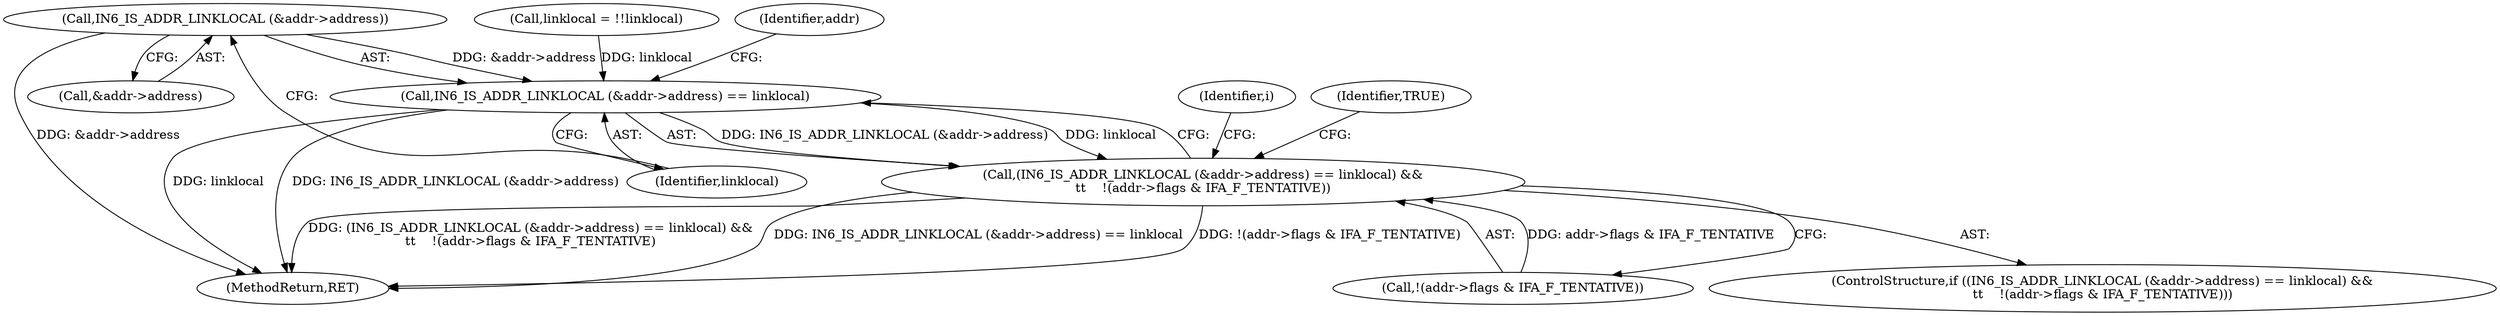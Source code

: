 digraph "0_NetworkManager_d5fc88e573fa58b93034b04d35a2454f5d28cad9@pointer" {
"1006765" [label="(Call,IN6_IS_ADDR_LINKLOCAL (&addr->address))"];
"1006764" [label="(Call,IN6_IS_ADDR_LINKLOCAL (&addr->address) == linklocal)"];
"1006763" [label="(Call,(IN6_IS_ADDR_LINKLOCAL (&addr->address) == linklocal) &&\n\t\t    !(addr->flags & IFA_F_TENTATIVE))"];
"1006764" [label="(Call,IN6_IS_ADDR_LINKLOCAL (&addr->address) == linklocal)"];
"1006763" [label="(Call,(IN6_IS_ADDR_LINKLOCAL (&addr->address) == linklocal) &&\n\t\t    !(addr->flags & IFA_F_TENTATIVE))"];
"1006765" [label="(Call,IN6_IS_ADDR_LINKLOCAL (&addr->address))"];
"1006762" [label="(ControlStructure,if ((IN6_IS_ADDR_LINKLOCAL (&addr->address) == linklocal) &&\n\t\t    !(addr->flags & IFA_F_TENTATIVE)))"];
"1006754" [label="(Identifier,i)"];
"1006740" [label="(Call,linklocal = !!linklocal)"];
"1007368" [label="(MethodReturn,RET)"];
"1006770" [label="(Identifier,linklocal)"];
"1006774" [label="(Identifier,addr)"];
"1006766" [label="(Call,&addr->address)"];
"1006778" [label="(Identifier,TRUE)"];
"1006771" [label="(Call,!(addr->flags & IFA_F_TENTATIVE))"];
"1006765" -> "1006764"  [label="AST: "];
"1006765" -> "1006766"  [label="CFG: "];
"1006766" -> "1006765"  [label="AST: "];
"1006770" -> "1006765"  [label="CFG: "];
"1006765" -> "1007368"  [label="DDG: &addr->address"];
"1006765" -> "1006764"  [label="DDG: &addr->address"];
"1006764" -> "1006763"  [label="AST: "];
"1006764" -> "1006770"  [label="CFG: "];
"1006770" -> "1006764"  [label="AST: "];
"1006774" -> "1006764"  [label="CFG: "];
"1006763" -> "1006764"  [label="CFG: "];
"1006764" -> "1007368"  [label="DDG: linklocal"];
"1006764" -> "1007368"  [label="DDG: IN6_IS_ADDR_LINKLOCAL (&addr->address)"];
"1006764" -> "1006763"  [label="DDG: IN6_IS_ADDR_LINKLOCAL (&addr->address)"];
"1006764" -> "1006763"  [label="DDG: linklocal"];
"1006740" -> "1006764"  [label="DDG: linklocal"];
"1006763" -> "1006762"  [label="AST: "];
"1006763" -> "1006771"  [label="CFG: "];
"1006771" -> "1006763"  [label="AST: "];
"1006778" -> "1006763"  [label="CFG: "];
"1006754" -> "1006763"  [label="CFG: "];
"1006763" -> "1007368"  [label="DDG: (IN6_IS_ADDR_LINKLOCAL (&addr->address) == linklocal) &&\n\t\t    !(addr->flags & IFA_F_TENTATIVE)"];
"1006763" -> "1007368"  [label="DDG: IN6_IS_ADDR_LINKLOCAL (&addr->address) == linklocal"];
"1006763" -> "1007368"  [label="DDG: !(addr->flags & IFA_F_TENTATIVE)"];
"1006771" -> "1006763"  [label="DDG: addr->flags & IFA_F_TENTATIVE"];
}
